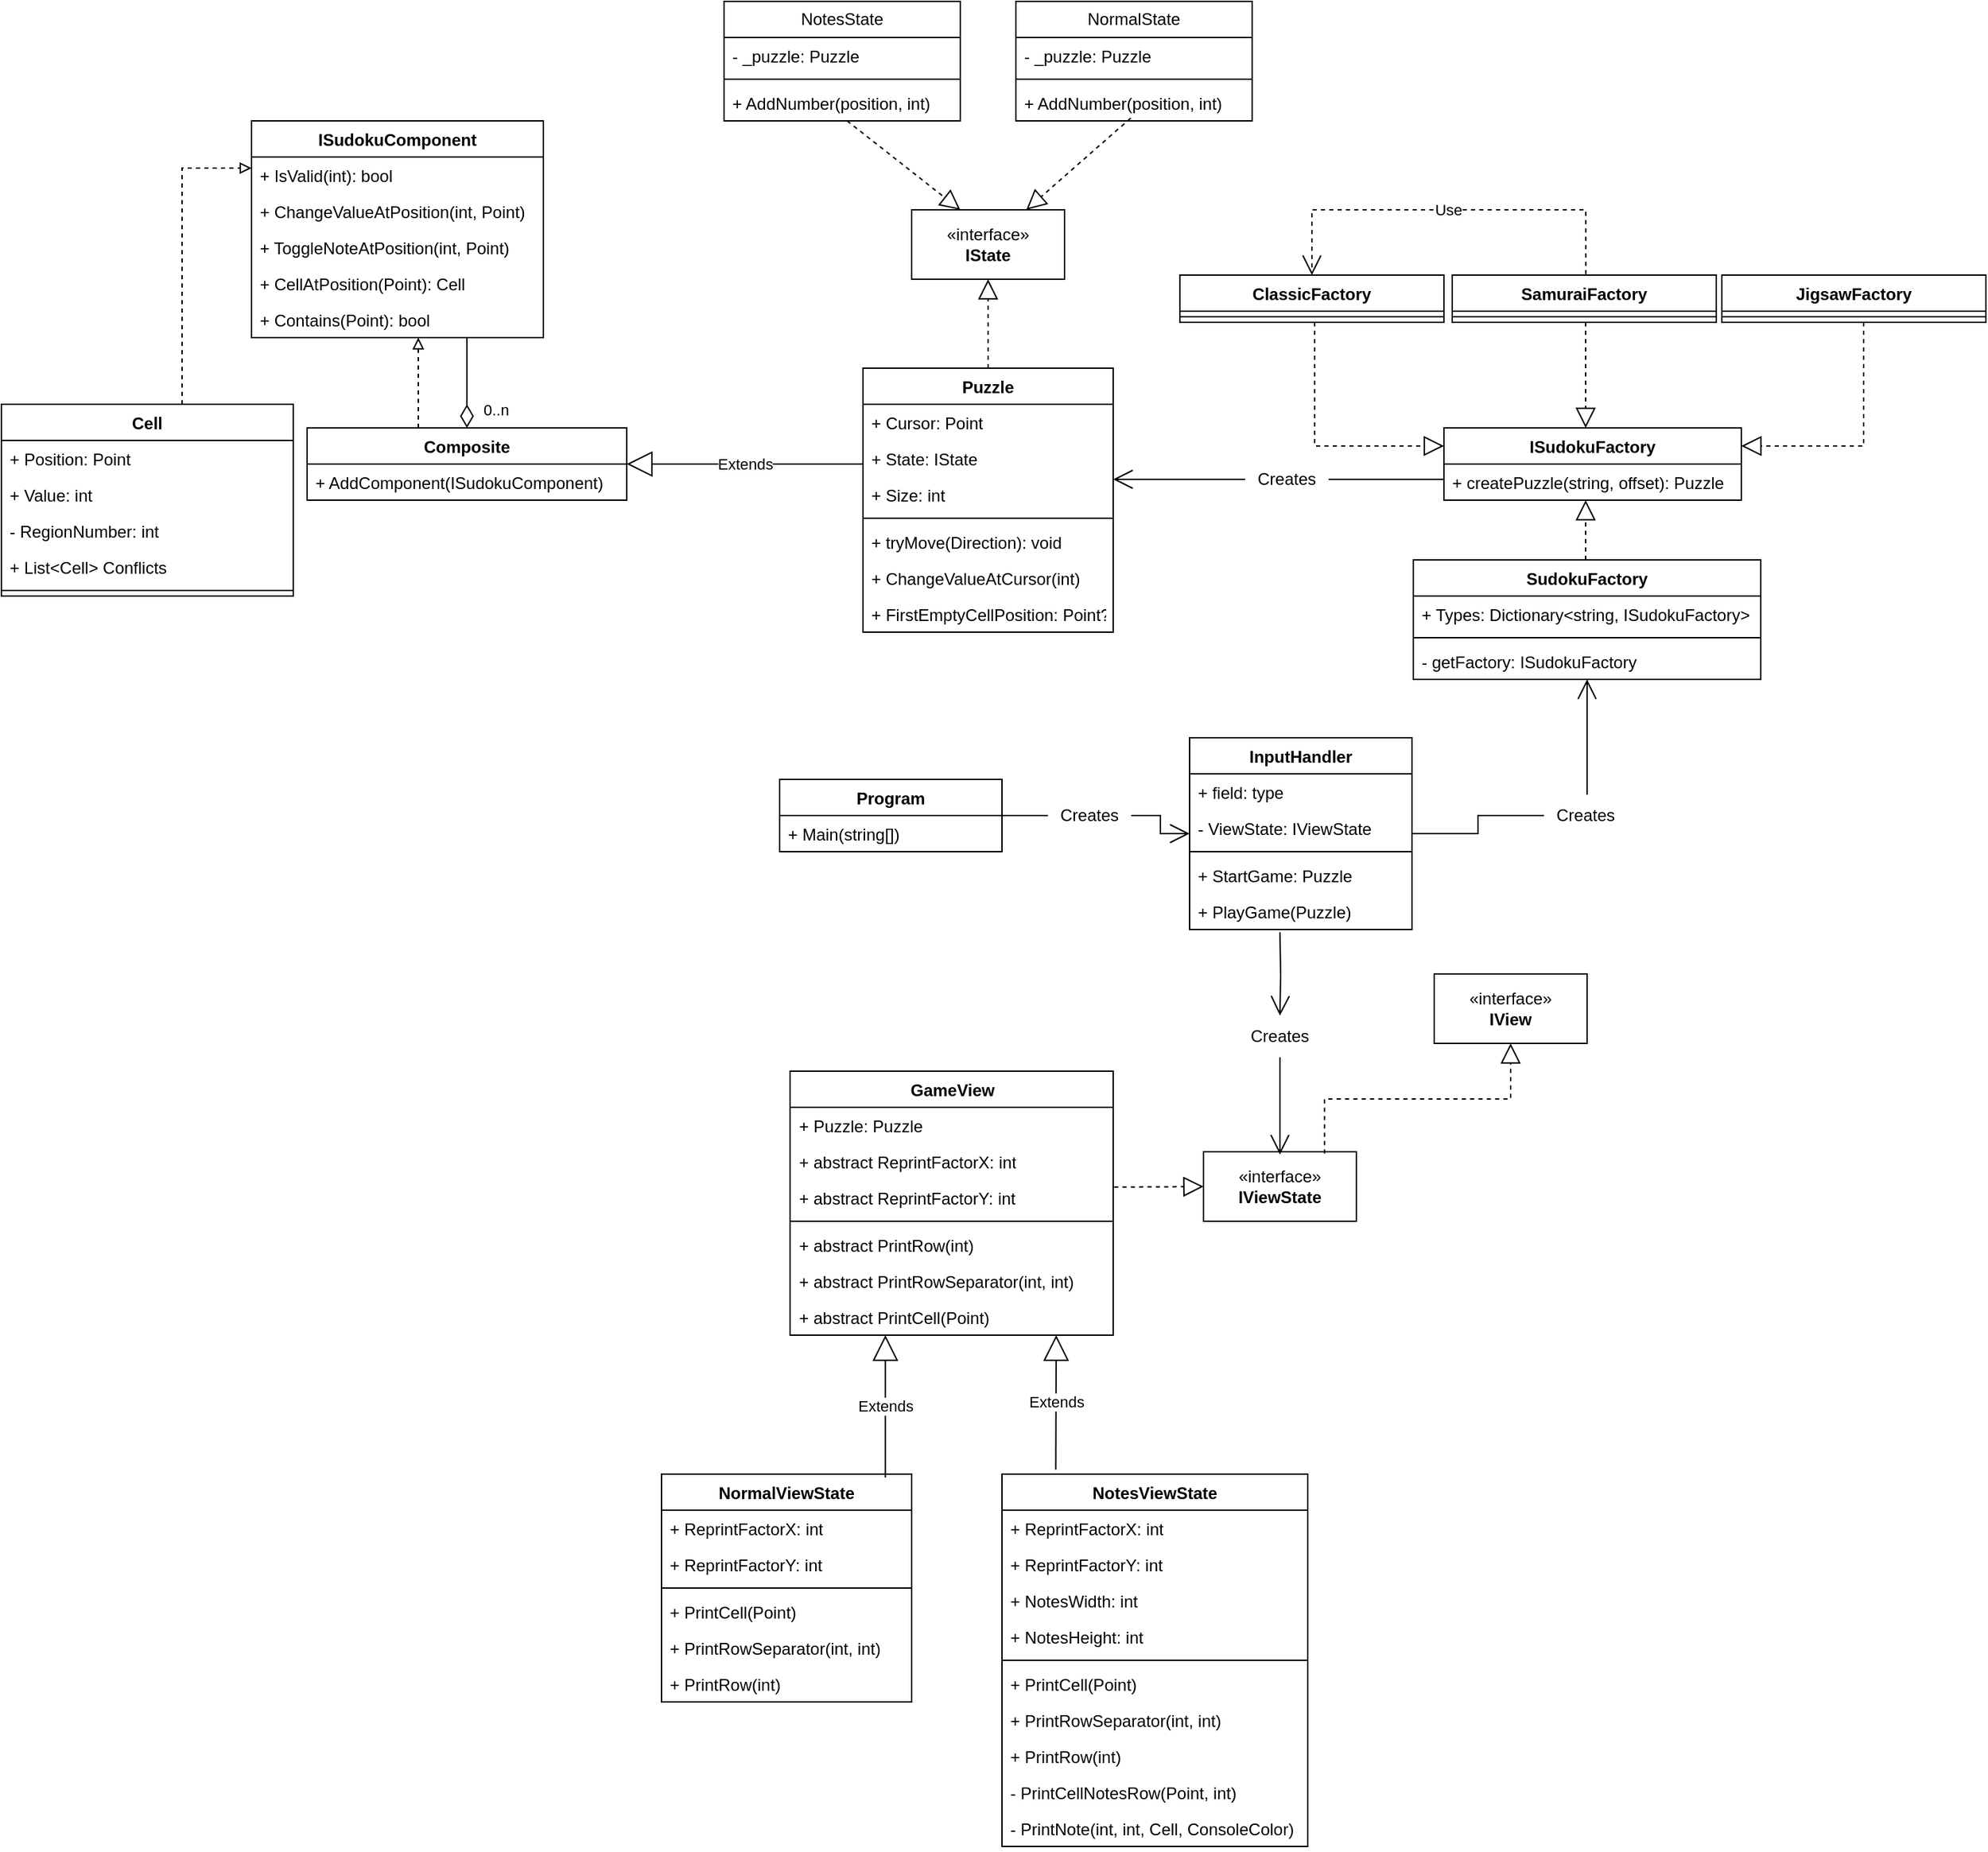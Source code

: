 <mxfile version="21.3.5" type="github">
  <diagram id="LWPgg448hWrqWxRHfcQB" name="Page-1">
    <mxGraphModel dx="1728" dy="930" grid="1" gridSize="10" guides="1" tooltips="1" connect="1" arrows="1" fold="1" page="1" pageScale="1" pageWidth="827" pageHeight="1169" math="0" shadow="0">
      <root>
        <mxCell id="0" />
        <mxCell id="1" parent="0" />
        <mxCell id="wv0B674s6KbmI-BLAxvP-12" style="edgeStyle=orthogonalEdgeStyle;rounded=0;orthogonalLoop=1;jettySize=auto;html=1;endArrow=block;endFill=0;dashed=1;" parent="1" source="wv0B674s6KbmI-BLAxvP-3" target="Mnu8iTpebLWT72f7KHoX-3" edge="1">
          <mxGeometry relative="1" as="geometry">
            <Array as="points">
              <mxPoint x="230" y="180" />
            </Array>
          </mxGeometry>
        </mxCell>
        <mxCell id="wv0B674s6KbmI-BLAxvP-3" value="Cell" style="swimlane;fontStyle=1;align=center;verticalAlign=top;childLayout=stackLayout;horizontal=1;startSize=26;horizontalStack=0;resizeParent=1;resizeParentMax=0;resizeLast=0;collapsible=1;marginBottom=0;" parent="1" vertex="1">
          <mxGeometry x="100" y="350" width="210" height="138" as="geometry" />
        </mxCell>
        <mxCell id="wv0B674s6KbmI-BLAxvP-34" value="+ Position: Point" style="text;strokeColor=none;fillColor=none;align=left;verticalAlign=top;spacingLeft=4;spacingRight=4;overflow=hidden;rotatable=0;points=[[0,0.5],[1,0.5]];portConstraint=eastwest;" parent="wv0B674s6KbmI-BLAxvP-3" vertex="1">
          <mxGeometry y="26" width="210" height="26" as="geometry" />
        </mxCell>
        <mxCell id="wv0B674s6KbmI-BLAxvP-4" value="+ Value: int" style="text;strokeColor=none;fillColor=none;align=left;verticalAlign=top;spacingLeft=4;spacingRight=4;overflow=hidden;rotatable=0;points=[[0,0.5],[1,0.5]];portConstraint=eastwest;" parent="wv0B674s6KbmI-BLAxvP-3" vertex="1">
          <mxGeometry y="52" width="210" height="26" as="geometry" />
        </mxCell>
        <mxCell id="Mnu8iTpebLWT72f7KHoX-54" value="- RegionNumber: int" style="text;strokeColor=none;fillColor=none;align=left;verticalAlign=top;spacingLeft=4;spacingRight=4;overflow=hidden;rotatable=0;points=[[0,0.5],[1,0.5]];portConstraint=eastwest;" parent="wv0B674s6KbmI-BLAxvP-3" vertex="1">
          <mxGeometry y="78" width="210" height="26" as="geometry" />
        </mxCell>
        <mxCell id="Mnu8iTpebLWT72f7KHoX-55" value="+ List&lt;Cell&gt; Conflicts" style="text;strokeColor=none;fillColor=none;align=left;verticalAlign=top;spacingLeft=4;spacingRight=4;overflow=hidden;rotatable=0;points=[[0,0.5],[1,0.5]];portConstraint=eastwest;" parent="wv0B674s6KbmI-BLAxvP-3" vertex="1">
          <mxGeometry y="104" width="210" height="26" as="geometry" />
        </mxCell>
        <mxCell id="wv0B674s6KbmI-BLAxvP-5" value="" style="line;strokeWidth=1;fillColor=none;align=left;verticalAlign=middle;spacingTop=-1;spacingLeft=3;spacingRight=3;rotatable=0;labelPosition=right;points=[];portConstraint=eastwest;strokeColor=inherit;" parent="wv0B674s6KbmI-BLAxvP-3" vertex="1">
          <mxGeometry y="130" width="210" height="8" as="geometry" />
        </mxCell>
        <mxCell id="wv0B674s6KbmI-BLAxvP-18" style="edgeStyle=orthogonalEdgeStyle;rounded=0;orthogonalLoop=1;jettySize=auto;html=1;dashed=1;endArrow=block;endFill=0;" parent="1" source="wv0B674s6KbmI-BLAxvP-14" target="Mnu8iTpebLWT72f7KHoX-3" edge="1">
          <mxGeometry relative="1" as="geometry">
            <Array as="points">
              <mxPoint x="400" y="320" />
              <mxPoint x="400" y="320" />
            </Array>
          </mxGeometry>
        </mxCell>
        <mxCell id="wv0B674s6KbmI-BLAxvP-14" value="Composite" style="swimlane;fontStyle=1;align=center;verticalAlign=top;childLayout=stackLayout;horizontal=1;startSize=26;horizontalStack=0;resizeParent=1;resizeParentMax=0;resizeLast=0;collapsible=1;marginBottom=0;" parent="1" vertex="1">
          <mxGeometry x="320" y="367" width="230" height="52" as="geometry" />
        </mxCell>
        <mxCell id="Mnu8iTpebLWT72f7KHoX-51" value="+ AddComponent(ISudokuComponent)" style="text;strokeColor=none;fillColor=none;align=left;verticalAlign=top;spacingLeft=4;spacingRight=4;overflow=hidden;rotatable=0;points=[[0,0.5],[1,0.5]];portConstraint=eastwest;" parent="wv0B674s6KbmI-BLAxvP-14" vertex="1">
          <mxGeometry y="26" width="230" height="26" as="geometry" />
        </mxCell>
        <mxCell id="wv0B674s6KbmI-BLAxvP-26" value="Puzzle" style="swimlane;fontStyle=1;align=center;verticalAlign=top;childLayout=stackLayout;horizontal=1;startSize=26;horizontalStack=0;resizeParent=1;resizeParentMax=0;resizeLast=0;collapsible=1;marginBottom=0;" parent="1" vertex="1">
          <mxGeometry x="720" y="324" width="180" height="190" as="geometry" />
        </mxCell>
        <mxCell id="wv0B674s6KbmI-BLAxvP-27" value="+ Cursor: Point" style="text;strokeColor=none;fillColor=none;align=left;verticalAlign=top;spacingLeft=4;spacingRight=4;overflow=hidden;rotatable=0;points=[[0,0.5],[1,0.5]];portConstraint=eastwest;" parent="wv0B674s6KbmI-BLAxvP-26" vertex="1">
          <mxGeometry y="26" width="180" height="26" as="geometry" />
        </mxCell>
        <mxCell id="itnUqNmYD6HMZ3Aa02fd-5" value="+ State: IState" style="text;strokeColor=none;fillColor=none;align=left;verticalAlign=top;spacingLeft=4;spacingRight=4;overflow=hidden;rotatable=0;points=[[0,0.5],[1,0.5]];portConstraint=eastwest;" parent="wv0B674s6KbmI-BLAxvP-26" vertex="1">
          <mxGeometry y="52" width="180" height="26" as="geometry" />
        </mxCell>
        <mxCell id="Mnu8iTpebLWT72f7KHoX-17" value="+ Size: int" style="text;strokeColor=none;fillColor=none;align=left;verticalAlign=top;spacingLeft=4;spacingRight=4;overflow=hidden;rotatable=0;points=[[0,0.5],[1,0.5]];portConstraint=eastwest;" parent="wv0B674s6KbmI-BLAxvP-26" vertex="1">
          <mxGeometry y="78" width="180" height="26" as="geometry" />
        </mxCell>
        <mxCell id="wv0B674s6KbmI-BLAxvP-28" value="" style="line;strokeWidth=1;fillColor=none;align=left;verticalAlign=middle;spacingTop=-1;spacingLeft=3;spacingRight=3;rotatable=0;labelPosition=right;points=[];portConstraint=eastwest;strokeColor=inherit;" parent="wv0B674s6KbmI-BLAxvP-26" vertex="1">
          <mxGeometry y="104" width="180" height="8" as="geometry" />
        </mxCell>
        <mxCell id="wv0B674s6KbmI-BLAxvP-32" value="+ tryMove(Direction): void" style="text;strokeColor=none;fillColor=none;align=left;verticalAlign=top;spacingLeft=4;spacingRight=4;overflow=hidden;rotatable=0;points=[[0,0.5],[1,0.5]];portConstraint=eastwest;" parent="wv0B674s6KbmI-BLAxvP-26" vertex="1">
          <mxGeometry y="112" width="180" height="26" as="geometry" />
        </mxCell>
        <mxCell id="wv0B674s6KbmI-BLAxvP-29" value="+ ChangeValueAtCursor(int)" style="text;strokeColor=none;fillColor=none;align=left;verticalAlign=top;spacingLeft=4;spacingRight=4;overflow=hidden;rotatable=0;points=[[0,0.5],[1,0.5]];portConstraint=eastwest;" parent="wv0B674s6KbmI-BLAxvP-26" vertex="1">
          <mxGeometry y="138" width="180" height="26" as="geometry" />
        </mxCell>
        <mxCell id="Mnu8iTpebLWT72f7KHoX-15" value="+ FirstEmptyCellPosition: Point?" style="text;strokeColor=none;fillColor=none;align=left;verticalAlign=top;spacingLeft=4;spacingRight=4;overflow=hidden;rotatable=0;points=[[0,0.5],[1,0.5]];portConstraint=eastwest;" parent="wv0B674s6KbmI-BLAxvP-26" vertex="1">
          <mxGeometry y="164" width="180" height="26" as="geometry" />
        </mxCell>
        <mxCell id="wv0B674s6KbmI-BLAxvP-30" value="Extends" style="endArrow=block;endSize=16;endFill=0;html=1;rounded=0;edgeStyle=orthogonalEdgeStyle;" parent="1" source="wv0B674s6KbmI-BLAxvP-26" target="wv0B674s6KbmI-BLAxvP-14" edge="1">
          <mxGeometry width="160" relative="1" as="geometry">
            <mxPoint x="330" y="400" as="sourcePoint" />
            <mxPoint x="490" y="400" as="targetPoint" />
            <Array as="points">
              <mxPoint x="650" y="393" />
              <mxPoint x="650" y="393" />
            </Array>
          </mxGeometry>
        </mxCell>
        <mxCell id="wv0B674s6KbmI-BLAxvP-36" value="ClassicFactory" style="swimlane;fontStyle=1;align=center;verticalAlign=top;childLayout=stackLayout;horizontal=1;startSize=26;horizontalStack=0;resizeParent=1;resizeParentMax=0;resizeLast=0;collapsible=1;marginBottom=0;" parent="1" vertex="1">
          <mxGeometry x="948" y="257" width="190" height="34" as="geometry" />
        </mxCell>
        <mxCell id="wv0B674s6KbmI-BLAxvP-38" value="" style="line;strokeWidth=1;fillColor=none;align=left;verticalAlign=middle;spacingTop=-1;spacingLeft=3;spacingRight=3;rotatable=0;labelPosition=right;points=[];portConstraint=eastwest;strokeColor=inherit;" parent="wv0B674s6KbmI-BLAxvP-36" vertex="1">
          <mxGeometry y="26" width="190" height="8" as="geometry" />
        </mxCell>
        <mxCell id="wv0B674s6KbmI-BLAxvP-40" value="SamuraiFactory" style="swimlane;fontStyle=1;align=center;verticalAlign=top;childLayout=stackLayout;horizontal=1;startSize=26;horizontalStack=0;resizeParent=1;resizeParentMax=0;resizeLast=0;collapsible=1;marginBottom=0;" parent="1" vertex="1">
          <mxGeometry x="1144" y="257" width="190" height="34" as="geometry" />
        </mxCell>
        <mxCell id="wv0B674s6KbmI-BLAxvP-41" value="" style="line;strokeWidth=1;fillColor=none;align=left;verticalAlign=middle;spacingTop=-1;spacingLeft=3;spacingRight=3;rotatable=0;labelPosition=right;points=[];portConstraint=eastwest;strokeColor=inherit;" parent="wv0B674s6KbmI-BLAxvP-40" vertex="1">
          <mxGeometry y="26" width="190" height="8" as="geometry" />
        </mxCell>
        <mxCell id="wv0B674s6KbmI-BLAxvP-43" value="JigsawFactory" style="swimlane;fontStyle=1;align=center;verticalAlign=top;childLayout=stackLayout;horizontal=1;startSize=26;horizontalStack=0;resizeParent=1;resizeParentMax=0;resizeLast=0;collapsible=1;marginBottom=0;" parent="1" vertex="1">
          <mxGeometry x="1338" y="257" width="190" height="34" as="geometry" />
        </mxCell>
        <mxCell id="wv0B674s6KbmI-BLAxvP-44" value="" style="line;strokeWidth=1;fillColor=none;align=left;verticalAlign=middle;spacingTop=-1;spacingLeft=3;spacingRight=3;rotatable=0;labelPosition=right;points=[];portConstraint=eastwest;strokeColor=inherit;" parent="wv0B674s6KbmI-BLAxvP-43" vertex="1">
          <mxGeometry y="26" width="190" height="8" as="geometry" />
        </mxCell>
        <mxCell id="wv0B674s6KbmI-BLAxvP-46" value="SudokuFactory" style="swimlane;fontStyle=1;align=center;verticalAlign=top;childLayout=stackLayout;horizontal=1;startSize=26;horizontalStack=0;resizeParent=1;resizeParentMax=0;resizeLast=0;collapsible=1;marginBottom=0;" parent="1" vertex="1">
          <mxGeometry x="1116" y="462" width="250" height="86" as="geometry" />
        </mxCell>
        <mxCell id="wv0B674s6KbmI-BLAxvP-47" value="+ Types: Dictionary&lt;string, ISudokuFactory&gt;" style="text;strokeColor=none;fillColor=none;align=left;verticalAlign=top;spacingLeft=4;spacingRight=4;overflow=hidden;rotatable=0;points=[[0,0.5],[1,0.5]];portConstraint=eastwest;" parent="wv0B674s6KbmI-BLAxvP-46" vertex="1">
          <mxGeometry y="26" width="250" height="26" as="geometry" />
        </mxCell>
        <mxCell id="wv0B674s6KbmI-BLAxvP-48" value="" style="line;strokeWidth=1;fillColor=none;align=left;verticalAlign=middle;spacingTop=-1;spacingLeft=3;spacingRight=3;rotatable=0;labelPosition=right;points=[];portConstraint=eastwest;strokeColor=inherit;" parent="wv0B674s6KbmI-BLAxvP-46" vertex="1">
          <mxGeometry y="52" width="250" height="8" as="geometry" />
        </mxCell>
        <mxCell id="wv0B674s6KbmI-BLAxvP-49" value="- getFactory: ISudokuFactory" style="text;strokeColor=none;fillColor=none;align=left;verticalAlign=top;spacingLeft=4;spacingRight=4;overflow=hidden;rotatable=0;points=[[0,0.5],[1,0.5]];portConstraint=eastwest;" parent="wv0B674s6KbmI-BLAxvP-46" vertex="1">
          <mxGeometry y="60" width="250" height="26" as="geometry" />
        </mxCell>
        <mxCell id="itnUqNmYD6HMZ3Aa02fd-1" value="NormalState" style="swimlane;fontStyle=0;childLayout=stackLayout;horizontal=1;startSize=26;fillColor=none;horizontalStack=0;resizeParent=1;resizeParentMax=0;resizeLast=0;collapsible=1;marginBottom=0;whiteSpace=wrap;html=1;" parent="1" vertex="1">
          <mxGeometry x="830" y="60" width="170" height="86" as="geometry" />
        </mxCell>
        <mxCell id="itnUqNmYD6HMZ3Aa02fd-2" value="- _puzzle: Puzzle" style="text;strokeColor=none;fillColor=none;align=left;verticalAlign=top;spacingLeft=4;spacingRight=4;overflow=hidden;rotatable=0;points=[[0,0.5],[1,0.5]];portConstraint=eastwest;whiteSpace=wrap;html=1;" parent="itnUqNmYD6HMZ3Aa02fd-1" vertex="1">
          <mxGeometry y="26" width="170" height="26" as="geometry" />
        </mxCell>
        <mxCell id="itnUqNmYD6HMZ3Aa02fd-15" value="" style="line;strokeWidth=1;fillColor=none;align=left;verticalAlign=middle;spacingTop=-1;spacingLeft=3;spacingRight=3;rotatable=0;labelPosition=right;points=[];portConstraint=eastwest;strokeColor=inherit;" parent="itnUqNmYD6HMZ3Aa02fd-1" vertex="1">
          <mxGeometry y="52" width="170" height="8" as="geometry" />
        </mxCell>
        <mxCell id="itnUqNmYD6HMZ3Aa02fd-14" value="+ AddNumber(position, int)" style="text;strokeColor=none;fillColor=none;align=left;verticalAlign=top;spacingLeft=4;spacingRight=4;overflow=hidden;rotatable=0;points=[[0,0.5],[1,0.5]];portConstraint=eastwest;whiteSpace=wrap;html=1;" parent="itnUqNmYD6HMZ3Aa02fd-1" vertex="1">
          <mxGeometry y="60" width="170" height="26" as="geometry" />
        </mxCell>
        <mxCell id="itnUqNmYD6HMZ3Aa02fd-6" value="NotesState" style="swimlane;fontStyle=0;childLayout=stackLayout;horizontal=1;startSize=26;fillColor=none;horizontalStack=0;resizeParent=1;resizeParentMax=0;resizeLast=0;collapsible=1;marginBottom=0;whiteSpace=wrap;html=1;" parent="1" vertex="1">
          <mxGeometry x="620" y="60" width="170" height="86" as="geometry" />
        </mxCell>
        <mxCell id="itnUqNmYD6HMZ3Aa02fd-7" value="- _puzzle: Puzzle" style="text;strokeColor=none;fillColor=none;align=left;verticalAlign=top;spacingLeft=4;spacingRight=4;overflow=hidden;rotatable=0;points=[[0,0.5],[1,0.5]];portConstraint=eastwest;whiteSpace=wrap;html=1;" parent="itnUqNmYD6HMZ3Aa02fd-6" vertex="1">
          <mxGeometry y="26" width="170" height="26" as="geometry" />
        </mxCell>
        <mxCell id="itnUqNmYD6HMZ3Aa02fd-13" value="" style="line;strokeWidth=1;fillColor=none;align=left;verticalAlign=middle;spacingTop=-1;spacingLeft=3;spacingRight=3;rotatable=0;labelPosition=right;points=[];portConstraint=eastwest;strokeColor=inherit;" parent="itnUqNmYD6HMZ3Aa02fd-6" vertex="1">
          <mxGeometry y="52" width="170" height="8" as="geometry" />
        </mxCell>
        <mxCell id="itnUqNmYD6HMZ3Aa02fd-12" value="+ AddNumber(position, int)" style="text;strokeColor=none;fillColor=none;align=left;verticalAlign=top;spacingLeft=4;spacingRight=4;overflow=hidden;rotatable=0;points=[[0,0.5],[1,0.5]];portConstraint=eastwest;whiteSpace=wrap;html=1;" parent="itnUqNmYD6HMZ3Aa02fd-6" vertex="1">
          <mxGeometry y="60" width="170" height="26" as="geometry" />
        </mxCell>
        <mxCell id="itnUqNmYD6HMZ3Aa02fd-16" value="«interface»&lt;br&gt;&lt;b&gt;IState&lt;br&gt;&lt;/b&gt;" style="html=1;whiteSpace=wrap;" parent="1" vertex="1">
          <mxGeometry x="755" y="210" width="110" height="50" as="geometry" />
        </mxCell>
        <mxCell id="itnUqNmYD6HMZ3Aa02fd-17" value="" style="endArrow=block;dashed=1;endFill=0;endSize=12;html=1;rounded=0;exitX=0.5;exitY=0;exitDx=0;exitDy=0;entryX=0.5;entryY=1;entryDx=0;entryDy=0;" parent="1" source="wv0B674s6KbmI-BLAxvP-26" target="itnUqNmYD6HMZ3Aa02fd-16" edge="1">
          <mxGeometry width="160" relative="1" as="geometry">
            <mxPoint x="970" y="570" as="sourcePoint" />
            <mxPoint x="1130" y="570" as="targetPoint" />
          </mxGeometry>
        </mxCell>
        <mxCell id="itnUqNmYD6HMZ3Aa02fd-18" value="" style="endArrow=block;dashed=1;endFill=0;endSize=12;html=1;rounded=0;exitX=0.521;exitY=1;exitDx=0;exitDy=0;exitPerimeter=0;entryX=0.318;entryY=0;entryDx=0;entryDy=0;entryPerimeter=0;" parent="1" source="itnUqNmYD6HMZ3Aa02fd-12" target="itnUqNmYD6HMZ3Aa02fd-16" edge="1">
          <mxGeometry width="160" relative="1" as="geometry">
            <mxPoint x="970" y="570" as="sourcePoint" />
            <mxPoint x="1130" y="570" as="targetPoint" />
          </mxGeometry>
        </mxCell>
        <mxCell id="itnUqNmYD6HMZ3Aa02fd-19" value="" style="endArrow=block;dashed=1;endFill=0;endSize=12;html=1;rounded=0;exitX=0.486;exitY=0.923;exitDx=0;exitDy=0;exitPerimeter=0;entryX=0.75;entryY=0;entryDx=0;entryDy=0;" parent="1" source="itnUqNmYD6HMZ3Aa02fd-14" target="itnUqNmYD6HMZ3Aa02fd-16" edge="1">
          <mxGeometry width="160" relative="1" as="geometry">
            <mxPoint x="970" y="570" as="sourcePoint" />
            <mxPoint x="1130" y="570" as="targetPoint" />
          </mxGeometry>
        </mxCell>
        <mxCell id="Mnu8iTpebLWT72f7KHoX-3" value="ISudokuComponent" style="swimlane;fontStyle=1;align=center;verticalAlign=top;childLayout=stackLayout;horizontal=1;startSize=26;horizontalStack=0;resizeParent=1;resizeParentMax=0;resizeLast=0;collapsible=1;marginBottom=0;strokeColor=default;" parent="1" vertex="1">
          <mxGeometry x="280" y="146" width="210" height="156" as="geometry">
            <mxRectangle x="530" y="160" width="150" height="40" as="alternateBounds" />
          </mxGeometry>
        </mxCell>
        <mxCell id="Mnu8iTpebLWT72f7KHoX-6" value="+ IsValid(int): bool" style="text;strokeColor=none;fillColor=none;align=left;verticalAlign=top;spacingLeft=4;spacingRight=4;overflow=hidden;rotatable=0;points=[[0,0.5],[1,0.5]];portConstraint=eastwest;" parent="Mnu8iTpebLWT72f7KHoX-3" vertex="1">
          <mxGeometry y="26" width="210" height="26" as="geometry" />
        </mxCell>
        <mxCell id="Mnu8iTpebLWT72f7KHoX-11" value="+ ChangeValueAtPosition(int, Point)" style="text;strokeColor=none;fillColor=none;align=left;verticalAlign=top;spacingLeft=4;spacingRight=4;overflow=hidden;rotatable=0;points=[[0,0.5],[1,0.5]];portConstraint=eastwest;" parent="Mnu8iTpebLWT72f7KHoX-3" vertex="1">
          <mxGeometry y="52" width="210" height="26" as="geometry" />
        </mxCell>
        <mxCell id="Mnu8iTpebLWT72f7KHoX-58" value="+ ToggleNoteAtPosition(int, Point)" style="text;strokeColor=none;fillColor=none;align=left;verticalAlign=top;spacingLeft=4;spacingRight=4;overflow=hidden;rotatable=0;points=[[0,0.5],[1,0.5]];portConstraint=eastwest;" parent="Mnu8iTpebLWT72f7KHoX-3" vertex="1">
          <mxGeometry y="78" width="210" height="26" as="geometry" />
        </mxCell>
        <mxCell id="Mnu8iTpebLWT72f7KHoX-13" value="+ CellAtPosition(Point): Cell" style="text;strokeColor=none;fillColor=none;align=left;verticalAlign=top;spacingLeft=4;spacingRight=4;overflow=hidden;rotatable=0;points=[[0,0.5],[1,0.5]];portConstraint=eastwest;" parent="Mnu8iTpebLWT72f7KHoX-3" vertex="1">
          <mxGeometry y="104" width="210" height="26" as="geometry" />
        </mxCell>
        <mxCell id="Mnu8iTpebLWT72f7KHoX-14" value="+ Contains(Point): bool" style="text;strokeColor=none;fillColor=none;align=left;verticalAlign=top;spacingLeft=4;spacingRight=4;overflow=hidden;rotatable=0;points=[[0,0.5],[1,0.5]];portConstraint=eastwest;" parent="Mnu8iTpebLWT72f7KHoX-3" vertex="1">
          <mxGeometry y="130" width="210" height="26" as="geometry" />
        </mxCell>
        <mxCell id="Mnu8iTpebLWT72f7KHoX-20" value="InputHandler" style="swimlane;fontStyle=1;align=center;verticalAlign=top;childLayout=stackLayout;horizontal=1;startSize=26;horizontalStack=0;resizeParent=1;resizeParentMax=0;resizeLast=0;collapsible=1;marginBottom=0;strokeColor=default;" parent="1" vertex="1">
          <mxGeometry x="955" y="590" width="160" height="138" as="geometry" />
        </mxCell>
        <mxCell id="Mnu8iTpebLWT72f7KHoX-21" value="+ field: type" style="text;strokeColor=none;fillColor=none;align=left;verticalAlign=top;spacingLeft=4;spacingRight=4;overflow=hidden;rotatable=0;points=[[0,0.5],[1,0.5]];portConstraint=eastwest;" parent="Mnu8iTpebLWT72f7KHoX-20" vertex="1">
          <mxGeometry y="26" width="160" height="26" as="geometry" />
        </mxCell>
        <mxCell id="vMuRzyCb3wxCv4aCkWNk-22" value="- ViewState: IViewState" style="text;strokeColor=none;fillColor=none;align=left;verticalAlign=top;spacingLeft=4;spacingRight=4;overflow=hidden;rotatable=0;points=[[0,0.5],[1,0.5]];portConstraint=eastwest;" vertex="1" parent="Mnu8iTpebLWT72f7KHoX-20">
          <mxGeometry y="52" width="160" height="26" as="geometry" />
        </mxCell>
        <mxCell id="Mnu8iTpebLWT72f7KHoX-22" value="" style="line;strokeWidth=1;fillColor=none;align=left;verticalAlign=middle;spacingTop=-1;spacingLeft=3;spacingRight=3;rotatable=0;labelPosition=right;points=[];portConstraint=eastwest;strokeColor=inherit;" parent="Mnu8iTpebLWT72f7KHoX-20" vertex="1">
          <mxGeometry y="78" width="160" height="8" as="geometry" />
        </mxCell>
        <mxCell id="Mnu8iTpebLWT72f7KHoX-23" value="+ StartGame: Puzzle" style="text;strokeColor=none;fillColor=none;align=left;verticalAlign=top;spacingLeft=4;spacingRight=4;overflow=hidden;rotatable=0;points=[[0,0.5],[1,0.5]];portConstraint=eastwest;" parent="Mnu8iTpebLWT72f7KHoX-20" vertex="1">
          <mxGeometry y="86" width="160" height="26" as="geometry" />
        </mxCell>
        <mxCell id="Mnu8iTpebLWT72f7KHoX-38" value="+ PlayGame(Puzzle)" style="text;strokeColor=none;fillColor=none;align=left;verticalAlign=top;spacingLeft=4;spacingRight=4;overflow=hidden;rotatable=0;points=[[0,0.5],[1,0.5]];portConstraint=eastwest;" parent="Mnu8iTpebLWT72f7KHoX-20" vertex="1">
          <mxGeometry y="112" width="160" height="26" as="geometry" />
        </mxCell>
        <mxCell id="Mnu8iTpebLWT72f7KHoX-24" value="" style="endArrow=none;html=1;endSize=12;startArrow=diamondThin;startSize=14;startFill=0;edgeStyle=orthogonalEdgeStyle;rounded=0;endFill=0;" parent="1" source="wv0B674s6KbmI-BLAxvP-14" target="Mnu8iTpebLWT72f7KHoX-3" edge="1">
          <mxGeometry relative="1" as="geometry">
            <mxPoint x="520" y="290" as="sourcePoint" />
            <mxPoint x="680" y="290" as="targetPoint" />
            <Array as="points">
              <mxPoint x="440" y="300" />
              <mxPoint x="440" y="300" />
            </Array>
          </mxGeometry>
        </mxCell>
        <mxCell id="Mnu8iTpebLWT72f7KHoX-25" value="0..n" style="edgeLabel;resizable=0;html=1;align=left;verticalAlign=top;strokeColor=default;" parent="Mnu8iTpebLWT72f7KHoX-24" connectable="0" vertex="1">
          <mxGeometry x="-1" relative="1" as="geometry">
            <mxPoint x="10" y="-26" as="offset" />
          </mxGeometry>
        </mxCell>
        <mxCell id="Mnu8iTpebLWT72f7KHoX-27" value="Program" style="swimlane;fontStyle=1;align=center;verticalAlign=top;childLayout=stackLayout;horizontal=1;startSize=26;horizontalStack=0;resizeParent=1;resizeParentMax=0;resizeLast=0;collapsible=1;marginBottom=0;strokeColor=default;" parent="1" vertex="1">
          <mxGeometry x="660" y="620" width="160" height="52" as="geometry" />
        </mxCell>
        <mxCell id="Mnu8iTpebLWT72f7KHoX-30" value="+ Main(string[])" style="text;strokeColor=none;fillColor=none;align=left;verticalAlign=top;spacingLeft=4;spacingRight=4;overflow=hidden;rotatable=0;points=[[0,0.5],[1,0.5]];portConstraint=eastwest;" parent="Mnu8iTpebLWT72f7KHoX-27" vertex="1">
          <mxGeometry y="26" width="160" height="26" as="geometry" />
        </mxCell>
        <mxCell id="Mnu8iTpebLWT72f7KHoX-31" value="" style="endArrow=open;endFill=1;endSize=12;html=1;rounded=0;edgeStyle=orthogonalEdgeStyle;startArrow=none;" parent="1" source="Mnu8iTpebLWT72f7KHoX-32" target="Mnu8iTpebLWT72f7KHoX-20" edge="1">
          <mxGeometry width="160" relative="1" as="geometry">
            <mxPoint x="853" y="408" as="sourcePoint" />
            <mxPoint x="1013" y="408" as="targetPoint" />
          </mxGeometry>
        </mxCell>
        <mxCell id="Mnu8iTpebLWT72f7KHoX-32" value="Creates" style="text;html=1;strokeColor=none;fillColor=none;align=center;verticalAlign=middle;whiteSpace=wrap;rounded=0;" parent="1" vertex="1">
          <mxGeometry x="853" y="631" width="60" height="30" as="geometry" />
        </mxCell>
        <mxCell id="Mnu8iTpebLWT72f7KHoX-33" value="" style="endArrow=none;endFill=1;endSize=12;html=1;rounded=0;edgeStyle=orthogonalEdgeStyle;" parent="1" source="Mnu8iTpebLWT72f7KHoX-27" target="Mnu8iTpebLWT72f7KHoX-32" edge="1">
          <mxGeometry width="160" relative="1" as="geometry">
            <mxPoint x="820.0" y="646" as="sourcePoint" />
            <mxPoint x="943" y="646" as="targetPoint" />
          </mxGeometry>
        </mxCell>
        <mxCell id="Mnu8iTpebLWT72f7KHoX-34" value="" style="endArrow=open;endFill=1;endSize=12;html=1;rounded=0;edgeStyle=orthogonalEdgeStyle;startArrow=none;" parent="1" source="Mnu8iTpebLWT72f7KHoX-35" target="wv0B674s6KbmI-BLAxvP-46" edge="1">
          <mxGeometry width="160" relative="1" as="geometry">
            <mxPoint x="753" y="347" as="sourcePoint" />
            <mxPoint x="858" y="585" as="targetPoint" />
            <Array as="points">
              <mxPoint x="1241" y="610" />
              <mxPoint x="1241" y="610" />
            </Array>
          </mxGeometry>
        </mxCell>
        <mxCell id="Mnu8iTpebLWT72f7KHoX-35" value="Creates" style="text;html=1;strokeColor=none;fillColor=none;align=center;verticalAlign=middle;whiteSpace=wrap;rounded=0;" parent="1" vertex="1">
          <mxGeometry x="1210" y="631" width="60" height="30" as="geometry" />
        </mxCell>
        <mxCell id="Mnu8iTpebLWT72f7KHoX-36" value="" style="endArrow=none;endFill=1;endSize=12;html=1;rounded=0;edgeStyle=orthogonalEdgeStyle;" parent="1" source="Mnu8iTpebLWT72f7KHoX-20" target="Mnu8iTpebLWT72f7KHoX-35" edge="1">
          <mxGeometry width="160" relative="1" as="geometry">
            <mxPoint x="720" y="585" as="sourcePoint" />
            <mxPoint x="843" y="585" as="targetPoint" />
          </mxGeometry>
        </mxCell>
        <mxCell id="Mnu8iTpebLWT72f7KHoX-39" value="ISudokuFactory" style="swimlane;fontStyle=1;align=center;verticalAlign=top;childLayout=stackLayout;horizontal=1;startSize=26;horizontalStack=0;resizeParent=1;resizeParentMax=0;resizeLast=0;collapsible=1;marginBottom=0;strokeColor=default;" parent="1" vertex="1">
          <mxGeometry x="1138" y="367" width="214" height="52" as="geometry" />
        </mxCell>
        <mxCell id="Mnu8iTpebLWT72f7KHoX-42" value="+ createPuzzle(string, offset): Puzzle" style="text;strokeColor=none;fillColor=none;align=left;verticalAlign=top;spacingLeft=4;spacingRight=4;overflow=hidden;rotatable=0;points=[[0,0.5],[1,0.5]];portConstraint=eastwest;" parent="Mnu8iTpebLWT72f7KHoX-39" vertex="1">
          <mxGeometry y="26" width="214" height="26" as="geometry" />
        </mxCell>
        <mxCell id="Mnu8iTpebLWT72f7KHoX-43" value="" style="endArrow=block;dashed=1;endFill=0;endSize=12;html=1;rounded=0;edgeStyle=orthogonalEdgeStyle;" parent="1" source="wv0B674s6KbmI-BLAxvP-46" target="Mnu8iTpebLWT72f7KHoX-39" edge="1">
          <mxGeometry width="160" relative="1" as="geometry">
            <mxPoint x="1120" y="390" as="sourcePoint" />
            <mxPoint x="1280" y="390" as="targetPoint" />
            <Array as="points">
              <mxPoint x="1240" y="440" />
              <mxPoint x="1240" y="440" />
            </Array>
          </mxGeometry>
        </mxCell>
        <mxCell id="Mnu8iTpebLWT72f7KHoX-44" value="" style="endArrow=block;dashed=1;endFill=0;endSize=12;html=1;rounded=0;edgeStyle=orthogonalEdgeStyle;" parent="1" source="wv0B674s6KbmI-BLAxvP-36" target="Mnu8iTpebLWT72f7KHoX-39" edge="1">
          <mxGeometry width="160" relative="1" as="geometry">
            <mxPoint x="1251" y="472" as="sourcePoint" />
            <mxPoint x="1251" y="247" as="targetPoint" />
            <Array as="points">
              <mxPoint x="1045" y="380" />
            </Array>
          </mxGeometry>
        </mxCell>
        <mxCell id="Mnu8iTpebLWT72f7KHoX-45" value="" style="endArrow=block;dashed=1;endFill=0;endSize=12;html=1;rounded=0;edgeStyle=orthogonalEdgeStyle;" parent="1" source="wv0B674s6KbmI-BLAxvP-40" target="Mnu8iTpebLWT72f7KHoX-39" edge="1">
          <mxGeometry width="160" relative="1" as="geometry">
            <mxPoint x="1055" y="301" as="sourcePoint" />
            <mxPoint x="1165" y="390.0" as="targetPoint" />
            <Array as="points">
              <mxPoint x="1240" y="330" />
              <mxPoint x="1240" y="330" />
            </Array>
          </mxGeometry>
        </mxCell>
        <mxCell id="Mnu8iTpebLWT72f7KHoX-46" value="" style="endArrow=block;dashed=1;endFill=0;endSize=12;html=1;rounded=0;edgeStyle=orthogonalEdgeStyle;" parent="1" source="wv0B674s6KbmI-BLAxvP-43" target="Mnu8iTpebLWT72f7KHoX-39" edge="1">
          <mxGeometry width="160" relative="1" as="geometry">
            <mxPoint x="1055" y="301" as="sourcePoint" />
            <mxPoint x="1165" y="390.0" as="targetPoint" />
            <Array as="points">
              <mxPoint x="1440" y="380" />
            </Array>
          </mxGeometry>
        </mxCell>
        <mxCell id="Mnu8iTpebLWT72f7KHoX-47" value="" style="endArrow=open;endFill=1;endSize=12;html=1;rounded=0;edgeStyle=orthogonalEdgeStyle;startArrow=none;" parent="1" source="Mnu8iTpebLWT72f7KHoX-48" target="wv0B674s6KbmI-BLAxvP-26" edge="1">
          <mxGeometry width="160" relative="1" as="geometry">
            <mxPoint x="538" y="105" as="sourcePoint" />
            <mxPoint x="1026" y="306" as="targetPoint" />
            <Array as="points">
              <mxPoint x="930" y="404" />
              <mxPoint x="930" y="404" />
            </Array>
          </mxGeometry>
        </mxCell>
        <mxCell id="Mnu8iTpebLWT72f7KHoX-48" value="Creates" style="text;html=1;strokeColor=none;fillColor=none;align=center;verticalAlign=middle;whiteSpace=wrap;rounded=0;" parent="1" vertex="1">
          <mxGeometry x="995" y="389" width="60" height="30" as="geometry" />
        </mxCell>
        <mxCell id="Mnu8iTpebLWT72f7KHoX-49" value="" style="endArrow=none;endFill=1;endSize=12;html=1;rounded=0;edgeStyle=orthogonalEdgeStyle;" parent="1" source="Mnu8iTpebLWT72f7KHoX-39" target="Mnu8iTpebLWT72f7KHoX-48" edge="1">
          <mxGeometry width="160" relative="1" as="geometry">
            <mxPoint x="900" y="404" as="sourcePoint" />
            <mxPoint x="628" y="343" as="targetPoint" />
            <Array as="points">
              <mxPoint x="1130" y="404" />
              <mxPoint x="1130" y="404" />
            </Array>
          </mxGeometry>
        </mxCell>
        <mxCell id="Mnu8iTpebLWT72f7KHoX-52" value="Use" style="endArrow=open;endSize=12;dashed=1;html=1;rounded=0;exitX=0.506;exitY=-0.019;exitDx=0;exitDy=0;entryX=0.5;entryY=0;entryDx=0;entryDy=0;edgeStyle=orthogonalEdgeStyle;exitPerimeter=0;" parent="1" source="wv0B674s6KbmI-BLAxvP-40" target="wv0B674s6KbmI-BLAxvP-36" edge="1">
          <mxGeometry width="160" relative="1" as="geometry">
            <mxPoint x="1190" y="180" as="sourcePoint" />
            <mxPoint x="1350" y="180" as="targetPoint" />
            <Array as="points">
              <mxPoint x="1240" y="210" />
              <mxPoint x="1043" y="210" />
            </Array>
          </mxGeometry>
        </mxCell>
        <mxCell id="vMuRzyCb3wxCv4aCkWNk-1" value="«interface»&lt;br&gt;&lt;b&gt;IViewState&lt;br&gt;&lt;/b&gt;" style="html=1;whiteSpace=wrap;" vertex="1" parent="1">
          <mxGeometry x="965" y="888" width="110" height="50" as="geometry" />
        </mxCell>
        <mxCell id="vMuRzyCb3wxCv4aCkWNk-2" value="«interface»&lt;br&gt;&lt;b&gt;IView&lt;br&gt;&lt;/b&gt;" style="html=1;whiteSpace=wrap;" vertex="1" parent="1">
          <mxGeometry x="1131" y="760" width="110" height="50" as="geometry" />
        </mxCell>
        <mxCell id="vMuRzyCb3wxCv4aCkWNk-3" value="NormalViewState" style="swimlane;fontStyle=1;align=center;verticalAlign=top;childLayout=stackLayout;horizontal=1;startSize=26;horizontalStack=0;resizeParent=1;resizeParentMax=0;resizeLast=0;collapsible=1;marginBottom=0;whiteSpace=wrap;html=1;" vertex="1" parent="1">
          <mxGeometry x="575" y="1120" width="180" height="164" as="geometry" />
        </mxCell>
        <mxCell id="vMuRzyCb3wxCv4aCkWNk-4" value="+ ReprintFactorX: int" style="text;strokeColor=none;fillColor=none;align=left;verticalAlign=top;spacingLeft=4;spacingRight=4;overflow=hidden;rotatable=0;points=[[0,0.5],[1,0.5]];portConstraint=eastwest;whiteSpace=wrap;html=1;" vertex="1" parent="vMuRzyCb3wxCv4aCkWNk-3">
          <mxGeometry y="26" width="180" height="26" as="geometry" />
        </mxCell>
        <mxCell id="vMuRzyCb3wxCv4aCkWNk-8" value="+ ReprintFactorY: int" style="text;strokeColor=none;fillColor=none;align=left;verticalAlign=top;spacingLeft=4;spacingRight=4;overflow=hidden;rotatable=0;points=[[0,0.5],[1,0.5]];portConstraint=eastwest;whiteSpace=wrap;html=1;" vertex="1" parent="vMuRzyCb3wxCv4aCkWNk-3">
          <mxGeometry y="52" width="180" height="26" as="geometry" />
        </mxCell>
        <mxCell id="vMuRzyCb3wxCv4aCkWNk-5" value="" style="line;strokeWidth=1;fillColor=none;align=left;verticalAlign=middle;spacingTop=-1;spacingLeft=3;spacingRight=3;rotatable=0;labelPosition=right;points=[];portConstraint=eastwest;strokeColor=inherit;" vertex="1" parent="vMuRzyCb3wxCv4aCkWNk-3">
          <mxGeometry y="78" width="180" height="8" as="geometry" />
        </mxCell>
        <mxCell id="vMuRzyCb3wxCv4aCkWNk-6" value="+ PrintCell(Point)&lt;br&gt;" style="text;strokeColor=none;fillColor=none;align=left;verticalAlign=top;spacingLeft=4;spacingRight=4;overflow=hidden;rotatable=0;points=[[0,0.5],[1,0.5]];portConstraint=eastwest;whiteSpace=wrap;html=1;" vertex="1" parent="vMuRzyCb3wxCv4aCkWNk-3">
          <mxGeometry y="86" width="180" height="26" as="geometry" />
        </mxCell>
        <mxCell id="vMuRzyCb3wxCv4aCkWNk-9" value="+ PrintRowSeparator(int, int)" style="text;strokeColor=none;fillColor=none;align=left;verticalAlign=top;spacingLeft=4;spacingRight=4;overflow=hidden;rotatable=0;points=[[0,0.5],[1,0.5]];portConstraint=eastwest;whiteSpace=wrap;html=1;" vertex="1" parent="vMuRzyCb3wxCv4aCkWNk-3">
          <mxGeometry y="112" width="180" height="26" as="geometry" />
        </mxCell>
        <mxCell id="vMuRzyCb3wxCv4aCkWNk-10" value="+ PrintRow(int)" style="text;strokeColor=none;fillColor=none;align=left;verticalAlign=top;spacingLeft=4;spacingRight=4;overflow=hidden;rotatable=0;points=[[0,0.5],[1,0.5]];portConstraint=eastwest;whiteSpace=wrap;html=1;" vertex="1" parent="vMuRzyCb3wxCv4aCkWNk-3">
          <mxGeometry y="138" width="180" height="26" as="geometry" />
        </mxCell>
        <mxCell id="vMuRzyCb3wxCv4aCkWNk-11" value="NotesViewState" style="swimlane;fontStyle=1;align=center;verticalAlign=top;childLayout=stackLayout;horizontal=1;startSize=26;horizontalStack=0;resizeParent=1;resizeParentMax=0;resizeLast=0;collapsible=1;marginBottom=0;whiteSpace=wrap;html=1;" vertex="1" parent="1">
          <mxGeometry x="820" y="1120" width="220" height="268" as="geometry" />
        </mxCell>
        <mxCell id="vMuRzyCb3wxCv4aCkWNk-12" value="+ ReprintFactorX: int" style="text;strokeColor=none;fillColor=none;align=left;verticalAlign=top;spacingLeft=4;spacingRight=4;overflow=hidden;rotatable=0;points=[[0,0.5],[1,0.5]];portConstraint=eastwest;whiteSpace=wrap;html=1;" vertex="1" parent="vMuRzyCb3wxCv4aCkWNk-11">
          <mxGeometry y="26" width="220" height="26" as="geometry" />
        </mxCell>
        <mxCell id="vMuRzyCb3wxCv4aCkWNk-13" value="+ ReprintFactorY: int" style="text;strokeColor=none;fillColor=none;align=left;verticalAlign=top;spacingLeft=4;spacingRight=4;overflow=hidden;rotatable=0;points=[[0,0.5],[1,0.5]];portConstraint=eastwest;whiteSpace=wrap;html=1;" vertex="1" parent="vMuRzyCb3wxCv4aCkWNk-11">
          <mxGeometry y="52" width="220" height="26" as="geometry" />
        </mxCell>
        <mxCell id="vMuRzyCb3wxCv4aCkWNk-18" value="+ NotesWidth: int&lt;span style=&quot;white-space: pre;&quot;&gt;&#x9;&lt;/span&gt;&lt;span style=&quot;white-space: pre;&quot;&gt;&#x9;&lt;/span&gt;" style="text;strokeColor=none;fillColor=none;align=left;verticalAlign=top;spacingLeft=4;spacingRight=4;overflow=hidden;rotatable=0;points=[[0,0.5],[1,0.5]];portConstraint=eastwest;whiteSpace=wrap;html=1;" vertex="1" parent="vMuRzyCb3wxCv4aCkWNk-11">
          <mxGeometry y="78" width="220" height="26" as="geometry" />
        </mxCell>
        <mxCell id="vMuRzyCb3wxCv4aCkWNk-19" value="+ NotesHeight: int" style="text;strokeColor=none;fillColor=none;align=left;verticalAlign=top;spacingLeft=4;spacingRight=4;overflow=hidden;rotatable=0;points=[[0,0.5],[1,0.5]];portConstraint=eastwest;whiteSpace=wrap;html=1;" vertex="1" parent="vMuRzyCb3wxCv4aCkWNk-11">
          <mxGeometry y="104" width="220" height="26" as="geometry" />
        </mxCell>
        <mxCell id="vMuRzyCb3wxCv4aCkWNk-14" value="" style="line;strokeWidth=1;fillColor=none;align=left;verticalAlign=middle;spacingTop=-1;spacingLeft=3;spacingRight=3;rotatable=0;labelPosition=right;points=[];portConstraint=eastwest;strokeColor=inherit;" vertex="1" parent="vMuRzyCb3wxCv4aCkWNk-11">
          <mxGeometry y="130" width="220" height="8" as="geometry" />
        </mxCell>
        <mxCell id="vMuRzyCb3wxCv4aCkWNk-15" value="+ PrintCell(Point)&lt;br&gt;" style="text;strokeColor=none;fillColor=none;align=left;verticalAlign=top;spacingLeft=4;spacingRight=4;overflow=hidden;rotatable=0;points=[[0,0.5],[1,0.5]];portConstraint=eastwest;whiteSpace=wrap;html=1;" vertex="1" parent="vMuRzyCb3wxCv4aCkWNk-11">
          <mxGeometry y="138" width="220" height="26" as="geometry" />
        </mxCell>
        <mxCell id="vMuRzyCb3wxCv4aCkWNk-16" value="+ PrintRowSeparator(int, int)" style="text;strokeColor=none;fillColor=none;align=left;verticalAlign=top;spacingLeft=4;spacingRight=4;overflow=hidden;rotatable=0;points=[[0,0.5],[1,0.5]];portConstraint=eastwest;whiteSpace=wrap;html=1;" vertex="1" parent="vMuRzyCb3wxCv4aCkWNk-11">
          <mxGeometry y="164" width="220" height="26" as="geometry" />
        </mxCell>
        <mxCell id="vMuRzyCb3wxCv4aCkWNk-17" value="+ PrintRow(int)" style="text;strokeColor=none;fillColor=none;align=left;verticalAlign=top;spacingLeft=4;spacingRight=4;overflow=hidden;rotatable=0;points=[[0,0.5],[1,0.5]];portConstraint=eastwest;whiteSpace=wrap;html=1;" vertex="1" parent="vMuRzyCb3wxCv4aCkWNk-11">
          <mxGeometry y="190" width="220" height="26" as="geometry" />
        </mxCell>
        <mxCell id="vMuRzyCb3wxCv4aCkWNk-20" value="- PrintCellNotesRow(Point, int)" style="text;strokeColor=none;fillColor=none;align=left;verticalAlign=top;spacingLeft=4;spacingRight=4;overflow=hidden;rotatable=0;points=[[0,0.5],[1,0.5]];portConstraint=eastwest;whiteSpace=wrap;html=1;" vertex="1" parent="vMuRzyCb3wxCv4aCkWNk-11">
          <mxGeometry y="216" width="220" height="26" as="geometry" />
        </mxCell>
        <mxCell id="vMuRzyCb3wxCv4aCkWNk-21" value="- PrintNote(int, int, Cell, ConsoleColor)" style="text;strokeColor=none;fillColor=none;align=left;verticalAlign=top;spacingLeft=4;spacingRight=4;overflow=hidden;rotatable=0;points=[[0,0.5],[1,0.5]];portConstraint=eastwest;whiteSpace=wrap;html=1;" vertex="1" parent="vMuRzyCb3wxCv4aCkWNk-11">
          <mxGeometry y="242" width="220" height="26" as="geometry" />
        </mxCell>
        <mxCell id="vMuRzyCb3wxCv4aCkWNk-23" value="Creates" style="text;html=1;strokeColor=none;fillColor=none;align=center;verticalAlign=middle;whiteSpace=wrap;rounded=0;" vertex="1" parent="1">
          <mxGeometry x="990" y="790" width="60" height="30" as="geometry" />
        </mxCell>
        <mxCell id="vMuRzyCb3wxCv4aCkWNk-24" value="" style="endArrow=open;endFill=1;endSize=12;html=1;rounded=0;edgeStyle=orthogonalEdgeStyle;startArrow=none;exitX=0.5;exitY=1;exitDx=0;exitDy=0;" edge="1" parent="1" source="vMuRzyCb3wxCv4aCkWNk-23">
          <mxGeometry width="160" relative="1" as="geometry">
            <mxPoint x="923" y="656" as="sourcePoint" />
            <mxPoint x="1020" y="890" as="targetPoint" />
            <Array as="points">
              <mxPoint x="1020" y="870" />
              <mxPoint x="1020" y="870" />
            </Array>
          </mxGeometry>
        </mxCell>
        <mxCell id="vMuRzyCb3wxCv4aCkWNk-25" value="" style="endArrow=open;endFill=1;endSize=12;html=1;rounded=0;edgeStyle=orthogonalEdgeStyle;startArrow=none;entryX=0.5;entryY=0;entryDx=0;entryDy=0;" edge="1" parent="1" target="vMuRzyCb3wxCv4aCkWNk-23">
          <mxGeometry width="160" relative="1" as="geometry">
            <mxPoint x="1020" y="730" as="sourcePoint" />
            <mxPoint x="975" y="679" as="targetPoint" />
          </mxGeometry>
        </mxCell>
        <mxCell id="vMuRzyCb3wxCv4aCkWNk-28" value="" style="endArrow=block;dashed=1;endFill=0;endSize=12;html=1;rounded=0;edgeStyle=orthogonalEdgeStyle;entryX=0.5;entryY=1;entryDx=0;entryDy=0;exitX=0.792;exitY=0.026;exitDx=0;exitDy=0;exitPerimeter=0;" edge="1" parent="1" source="vMuRzyCb3wxCv4aCkWNk-1" target="vMuRzyCb3wxCv4aCkWNk-2">
          <mxGeometry width="160" relative="1" as="geometry">
            <mxPoint x="990" y="880" as="sourcePoint" />
            <mxPoint x="400" y="920" as="targetPoint" />
            <Array as="points">
              <mxPoint x="1052" y="850" />
              <mxPoint x="1186" y="850" />
            </Array>
          </mxGeometry>
        </mxCell>
        <mxCell id="vMuRzyCb3wxCv4aCkWNk-30" value="GameView" style="swimlane;fontStyle=1;align=center;verticalAlign=top;childLayout=stackLayout;horizontal=1;startSize=26;horizontalStack=0;resizeParent=1;resizeParentMax=0;resizeLast=0;collapsible=1;marginBottom=0;whiteSpace=wrap;html=1;" vertex="1" parent="1">
          <mxGeometry x="667.5" y="830" width="232.5" height="190" as="geometry" />
        </mxCell>
        <mxCell id="vMuRzyCb3wxCv4aCkWNk-31" value="+ Puzzle: Puzzle" style="text;strokeColor=none;fillColor=none;align=left;verticalAlign=top;spacingLeft=4;spacingRight=4;overflow=hidden;rotatable=0;points=[[0,0.5],[1,0.5]];portConstraint=eastwest;whiteSpace=wrap;html=1;" vertex="1" parent="vMuRzyCb3wxCv4aCkWNk-30">
          <mxGeometry y="26" width="232.5" height="26" as="geometry" />
        </mxCell>
        <mxCell id="vMuRzyCb3wxCv4aCkWNk-32" value="+ abstract ReprintFactorX: int" style="text;strokeColor=none;fillColor=none;align=left;verticalAlign=top;spacingLeft=4;spacingRight=4;overflow=hidden;rotatable=0;points=[[0,0.5],[1,0.5]];portConstraint=eastwest;whiteSpace=wrap;html=1;" vertex="1" parent="vMuRzyCb3wxCv4aCkWNk-30">
          <mxGeometry y="52" width="232.5" height="26" as="geometry" />
        </mxCell>
        <mxCell id="vMuRzyCb3wxCv4aCkWNk-37" value="+ abstract ReprintFactorY: int" style="text;strokeColor=none;fillColor=none;align=left;verticalAlign=top;spacingLeft=4;spacingRight=4;overflow=hidden;rotatable=0;points=[[0,0.5],[1,0.5]];portConstraint=eastwest;whiteSpace=wrap;html=1;" vertex="1" parent="vMuRzyCb3wxCv4aCkWNk-30">
          <mxGeometry y="78" width="232.5" height="26" as="geometry" />
        </mxCell>
        <mxCell id="vMuRzyCb3wxCv4aCkWNk-33" value="" style="line;strokeWidth=1;fillColor=none;align=left;verticalAlign=middle;spacingTop=-1;spacingLeft=3;spacingRight=3;rotatable=0;labelPosition=right;points=[];portConstraint=eastwest;strokeColor=inherit;" vertex="1" parent="vMuRzyCb3wxCv4aCkWNk-30">
          <mxGeometry y="104" width="232.5" height="8" as="geometry" />
        </mxCell>
        <mxCell id="vMuRzyCb3wxCv4aCkWNk-34" value="+ abstract PrintRow(int)" style="text;strokeColor=none;fillColor=none;align=left;verticalAlign=top;spacingLeft=4;spacingRight=4;overflow=hidden;rotatable=0;points=[[0,0.5],[1,0.5]];portConstraint=eastwest;whiteSpace=wrap;html=1;" vertex="1" parent="vMuRzyCb3wxCv4aCkWNk-30">
          <mxGeometry y="112" width="232.5" height="26" as="geometry" />
        </mxCell>
        <mxCell id="vMuRzyCb3wxCv4aCkWNk-35" value="+ abstract PrintRowSeparator(int, int)" style="text;strokeColor=none;fillColor=none;align=left;verticalAlign=top;spacingLeft=4;spacingRight=4;overflow=hidden;rotatable=0;points=[[0,0.5],[1,0.5]];portConstraint=eastwest;whiteSpace=wrap;html=1;" vertex="1" parent="vMuRzyCb3wxCv4aCkWNk-30">
          <mxGeometry y="138" width="232.5" height="26" as="geometry" />
        </mxCell>
        <mxCell id="vMuRzyCb3wxCv4aCkWNk-36" value="+ abstract PrintCell(Point)" style="text;strokeColor=none;fillColor=none;align=left;verticalAlign=top;spacingLeft=4;spacingRight=4;overflow=hidden;rotatable=0;points=[[0,0.5],[1,0.5]];portConstraint=eastwest;whiteSpace=wrap;html=1;" vertex="1" parent="vMuRzyCb3wxCv4aCkWNk-30">
          <mxGeometry y="164" width="232.5" height="26" as="geometry" />
        </mxCell>
        <mxCell id="vMuRzyCb3wxCv4aCkWNk-38" value="Extends" style="endArrow=block;endSize=16;endFill=0;html=1;rounded=0;exitX=0.895;exitY=0.015;exitDx=0;exitDy=0;exitPerimeter=0;entryX=0.295;entryY=1;entryDx=0;entryDy=0;entryPerimeter=0;" edge="1" parent="1" source="vMuRzyCb3wxCv4aCkWNk-3" target="vMuRzyCb3wxCv4aCkWNk-36">
          <mxGeometry width="160" relative="1" as="geometry">
            <mxPoint x="770" y="980" as="sourcePoint" />
            <mxPoint x="930" y="980" as="targetPoint" />
          </mxGeometry>
        </mxCell>
        <mxCell id="vMuRzyCb3wxCv4aCkWNk-39" value="Extends" style="endArrow=block;endSize=16;endFill=0;html=1;rounded=0;exitX=0.176;exitY=-0.012;exitDx=0;exitDy=0;exitPerimeter=0;" edge="1" parent="1" source="vMuRzyCb3wxCv4aCkWNk-11">
          <mxGeometry width="160" relative="1" as="geometry">
            <mxPoint x="746" y="1132" as="sourcePoint" />
            <mxPoint x="859" y="1020" as="targetPoint" />
          </mxGeometry>
        </mxCell>
        <mxCell id="vMuRzyCb3wxCv4aCkWNk-40" value="" style="endArrow=block;dashed=1;endFill=0;endSize=12;html=1;rounded=0;edgeStyle=orthogonalEdgeStyle;entryX=0;entryY=0.5;entryDx=0;entryDy=0;exitX=1.003;exitY=0.205;exitDx=0;exitDy=0;exitPerimeter=0;" edge="1" parent="1" source="vMuRzyCb3wxCv4aCkWNk-37" target="vMuRzyCb3wxCv4aCkWNk-1">
          <mxGeometry width="160" relative="1" as="geometry">
            <mxPoint x="910" y="920" as="sourcePoint" />
            <mxPoint x="1196" y="820" as="targetPoint" />
            <Array as="points" />
          </mxGeometry>
        </mxCell>
      </root>
    </mxGraphModel>
  </diagram>
</mxfile>
